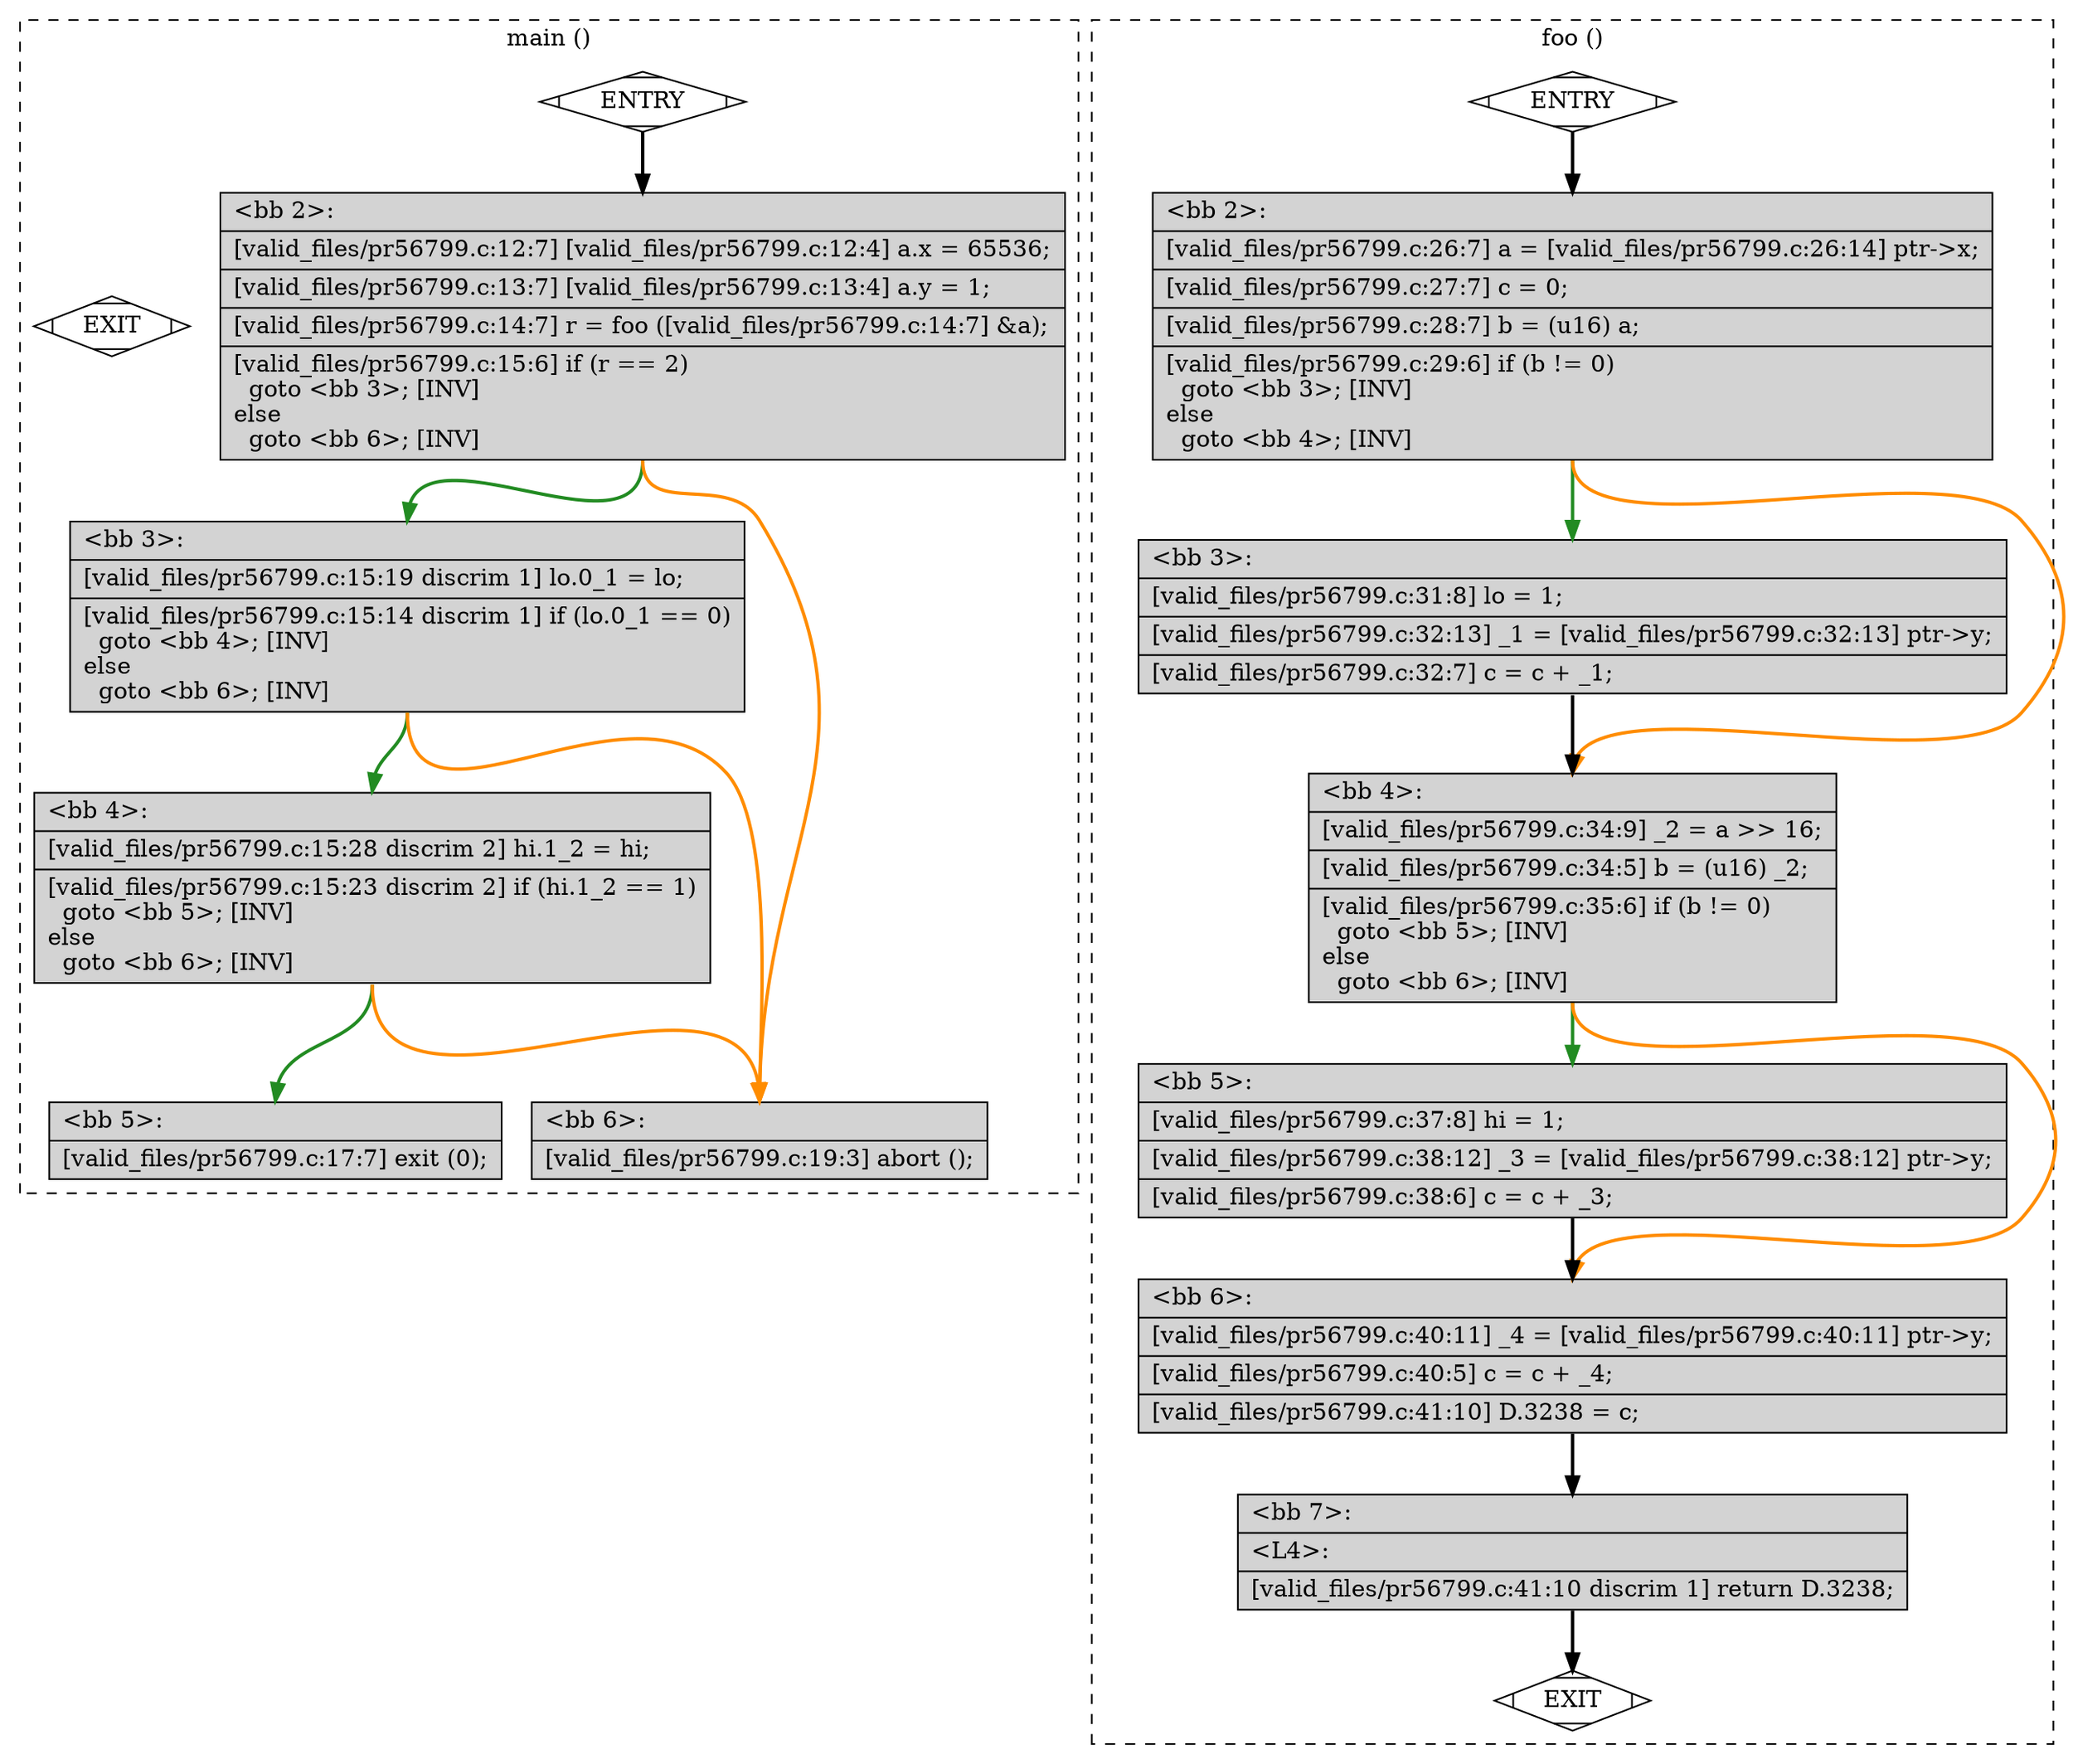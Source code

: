 digraph "a-pr56799.c.015t.cfg" {
overlap=false;
subgraph "cluster_main" {
	style="dashed";
	color="black";
	label="main ()";
	fn_0_basic_block_0 [shape=Mdiamond,style=filled,fillcolor=white,label="ENTRY"];

	fn_0_basic_block_1 [shape=Mdiamond,style=filled,fillcolor=white,label="EXIT"];

	fn_0_basic_block_2 [shape=record,style=filled,fillcolor=lightgrey,label="{\<bb\ 2\>:\l\
|[valid_files/pr56799.c:12:7]\ [valid_files/pr56799.c:12:4]\ a.x\ =\ 65536;\l\
|[valid_files/pr56799.c:13:7]\ [valid_files/pr56799.c:13:4]\ a.y\ =\ 1;\l\
|[valid_files/pr56799.c:14:7]\ r\ =\ foo\ ([valid_files/pr56799.c:14:7]\ &a);\l\
|[valid_files/pr56799.c:15:6]\ if\ (r\ ==\ 2)\l\
\ \ goto\ \<bb\ 3\>;\ [INV]\l\
else\l\
\ \ goto\ \<bb\ 6\>;\ [INV]\l\
}"];

	fn_0_basic_block_3 [shape=record,style=filled,fillcolor=lightgrey,label="{\<bb\ 3\>:\l\
|[valid_files/pr56799.c:15:19\ discrim\ 1]\ lo.0_1\ =\ lo;\l\
|[valid_files/pr56799.c:15:14\ discrim\ 1]\ if\ (lo.0_1\ ==\ 0)\l\
\ \ goto\ \<bb\ 4\>;\ [INV]\l\
else\l\
\ \ goto\ \<bb\ 6\>;\ [INV]\l\
}"];

	fn_0_basic_block_4 [shape=record,style=filled,fillcolor=lightgrey,label="{\<bb\ 4\>:\l\
|[valid_files/pr56799.c:15:28\ discrim\ 2]\ hi.1_2\ =\ hi;\l\
|[valid_files/pr56799.c:15:23\ discrim\ 2]\ if\ (hi.1_2\ ==\ 1)\l\
\ \ goto\ \<bb\ 5\>;\ [INV]\l\
else\l\
\ \ goto\ \<bb\ 6\>;\ [INV]\l\
}"];

	fn_0_basic_block_5 [shape=record,style=filled,fillcolor=lightgrey,label="{\<bb\ 5\>:\l\
|[valid_files/pr56799.c:17:7]\ exit\ (0);\l\
}"];

	fn_0_basic_block_6 [shape=record,style=filled,fillcolor=lightgrey,label="{\<bb\ 6\>:\l\
|[valid_files/pr56799.c:19:3]\ abort\ ();\l\
}"];

	fn_0_basic_block_0:s -> fn_0_basic_block_2:n [style="solid,bold",color=black,weight=100,constraint=true];
	fn_0_basic_block_2:s -> fn_0_basic_block_3:n [style="solid,bold",color=forestgreen,weight=10,constraint=true];
	fn_0_basic_block_2:s -> fn_0_basic_block_6:n [style="solid,bold",color=darkorange,weight=10,constraint=true];
	fn_0_basic_block_3:s -> fn_0_basic_block_4:n [style="solid,bold",color=forestgreen,weight=10,constraint=true];
	fn_0_basic_block_3:s -> fn_0_basic_block_6:n [style="solid,bold",color=darkorange,weight=10,constraint=true];
	fn_0_basic_block_4:s -> fn_0_basic_block_5:n [style="solid,bold",color=forestgreen,weight=10,constraint=true];
	fn_0_basic_block_4:s -> fn_0_basic_block_6:n [style="solid,bold",color=darkorange,weight=10,constraint=true];
	fn_0_basic_block_0:s -> fn_0_basic_block_1:n [style="invis",constraint=true];
}
subgraph "cluster_foo" {
	style="dashed";
	color="black";
	label="foo ()";
	fn_1_basic_block_0 [shape=Mdiamond,style=filled,fillcolor=white,label="ENTRY"];

	fn_1_basic_block_1 [shape=Mdiamond,style=filled,fillcolor=white,label="EXIT"];

	fn_1_basic_block_2 [shape=record,style=filled,fillcolor=lightgrey,label="{\<bb\ 2\>:\l\
|[valid_files/pr56799.c:26:7]\ a\ =\ [valid_files/pr56799.c:26:14]\ ptr-\>x;\l\
|[valid_files/pr56799.c:27:7]\ c\ =\ 0;\l\
|[valid_files/pr56799.c:28:7]\ b\ =\ (u16)\ a;\l\
|[valid_files/pr56799.c:29:6]\ if\ (b\ !=\ 0)\l\
\ \ goto\ \<bb\ 3\>;\ [INV]\l\
else\l\
\ \ goto\ \<bb\ 4\>;\ [INV]\l\
}"];

	fn_1_basic_block_3 [shape=record,style=filled,fillcolor=lightgrey,label="{\<bb\ 3\>:\l\
|[valid_files/pr56799.c:31:8]\ lo\ =\ 1;\l\
|[valid_files/pr56799.c:32:13]\ _1\ =\ [valid_files/pr56799.c:32:13]\ ptr-\>y;\l\
|[valid_files/pr56799.c:32:7]\ c\ =\ c\ +\ _1;\l\
}"];

	fn_1_basic_block_4 [shape=record,style=filled,fillcolor=lightgrey,label="{\<bb\ 4\>:\l\
|[valid_files/pr56799.c:34:9]\ _2\ =\ a\ \>\>\ 16;\l\
|[valid_files/pr56799.c:34:5]\ b\ =\ (u16)\ _2;\l\
|[valid_files/pr56799.c:35:6]\ if\ (b\ !=\ 0)\l\
\ \ goto\ \<bb\ 5\>;\ [INV]\l\
else\l\
\ \ goto\ \<bb\ 6\>;\ [INV]\l\
}"];

	fn_1_basic_block_5 [shape=record,style=filled,fillcolor=lightgrey,label="{\<bb\ 5\>:\l\
|[valid_files/pr56799.c:37:8]\ hi\ =\ 1;\l\
|[valid_files/pr56799.c:38:12]\ _3\ =\ [valid_files/pr56799.c:38:12]\ ptr-\>y;\l\
|[valid_files/pr56799.c:38:6]\ c\ =\ c\ +\ _3;\l\
}"];

	fn_1_basic_block_6 [shape=record,style=filled,fillcolor=lightgrey,label="{\<bb\ 6\>:\l\
|[valid_files/pr56799.c:40:11]\ _4\ =\ [valid_files/pr56799.c:40:11]\ ptr-\>y;\l\
|[valid_files/pr56799.c:40:5]\ c\ =\ c\ +\ _4;\l\
|[valid_files/pr56799.c:41:10]\ D.3238\ =\ c;\l\
}"];

	fn_1_basic_block_7 [shape=record,style=filled,fillcolor=lightgrey,label="{\<bb\ 7\>:\l\
|\<L4\>:\l\
|[valid_files/pr56799.c:41:10\ discrim\ 1]\ return\ D.3238;\l\
}"];

	fn_1_basic_block_0:s -> fn_1_basic_block_2:n [style="solid,bold",color=black,weight=100,constraint=true];
	fn_1_basic_block_2:s -> fn_1_basic_block_3:n [style="solid,bold",color=forestgreen,weight=10,constraint=true];
	fn_1_basic_block_2:s -> fn_1_basic_block_4:n [style="solid,bold",color=darkorange,weight=10,constraint=true];
	fn_1_basic_block_3:s -> fn_1_basic_block_4:n [style="solid,bold",color=black,weight=100,constraint=true];
	fn_1_basic_block_4:s -> fn_1_basic_block_5:n [style="solid,bold",color=forestgreen,weight=10,constraint=true];
	fn_1_basic_block_4:s -> fn_1_basic_block_6:n [style="solid,bold",color=darkorange,weight=10,constraint=true];
	fn_1_basic_block_5:s -> fn_1_basic_block_6:n [style="solid,bold",color=black,weight=100,constraint=true];
	fn_1_basic_block_6:s -> fn_1_basic_block_7:n [style="solid,bold",color=black,weight=100,constraint=true];
	fn_1_basic_block_7:s -> fn_1_basic_block_1:n [style="solid,bold",color=black,weight=10,constraint=true];
	fn_1_basic_block_0:s -> fn_1_basic_block_1:n [style="invis",constraint=true];
}
}
